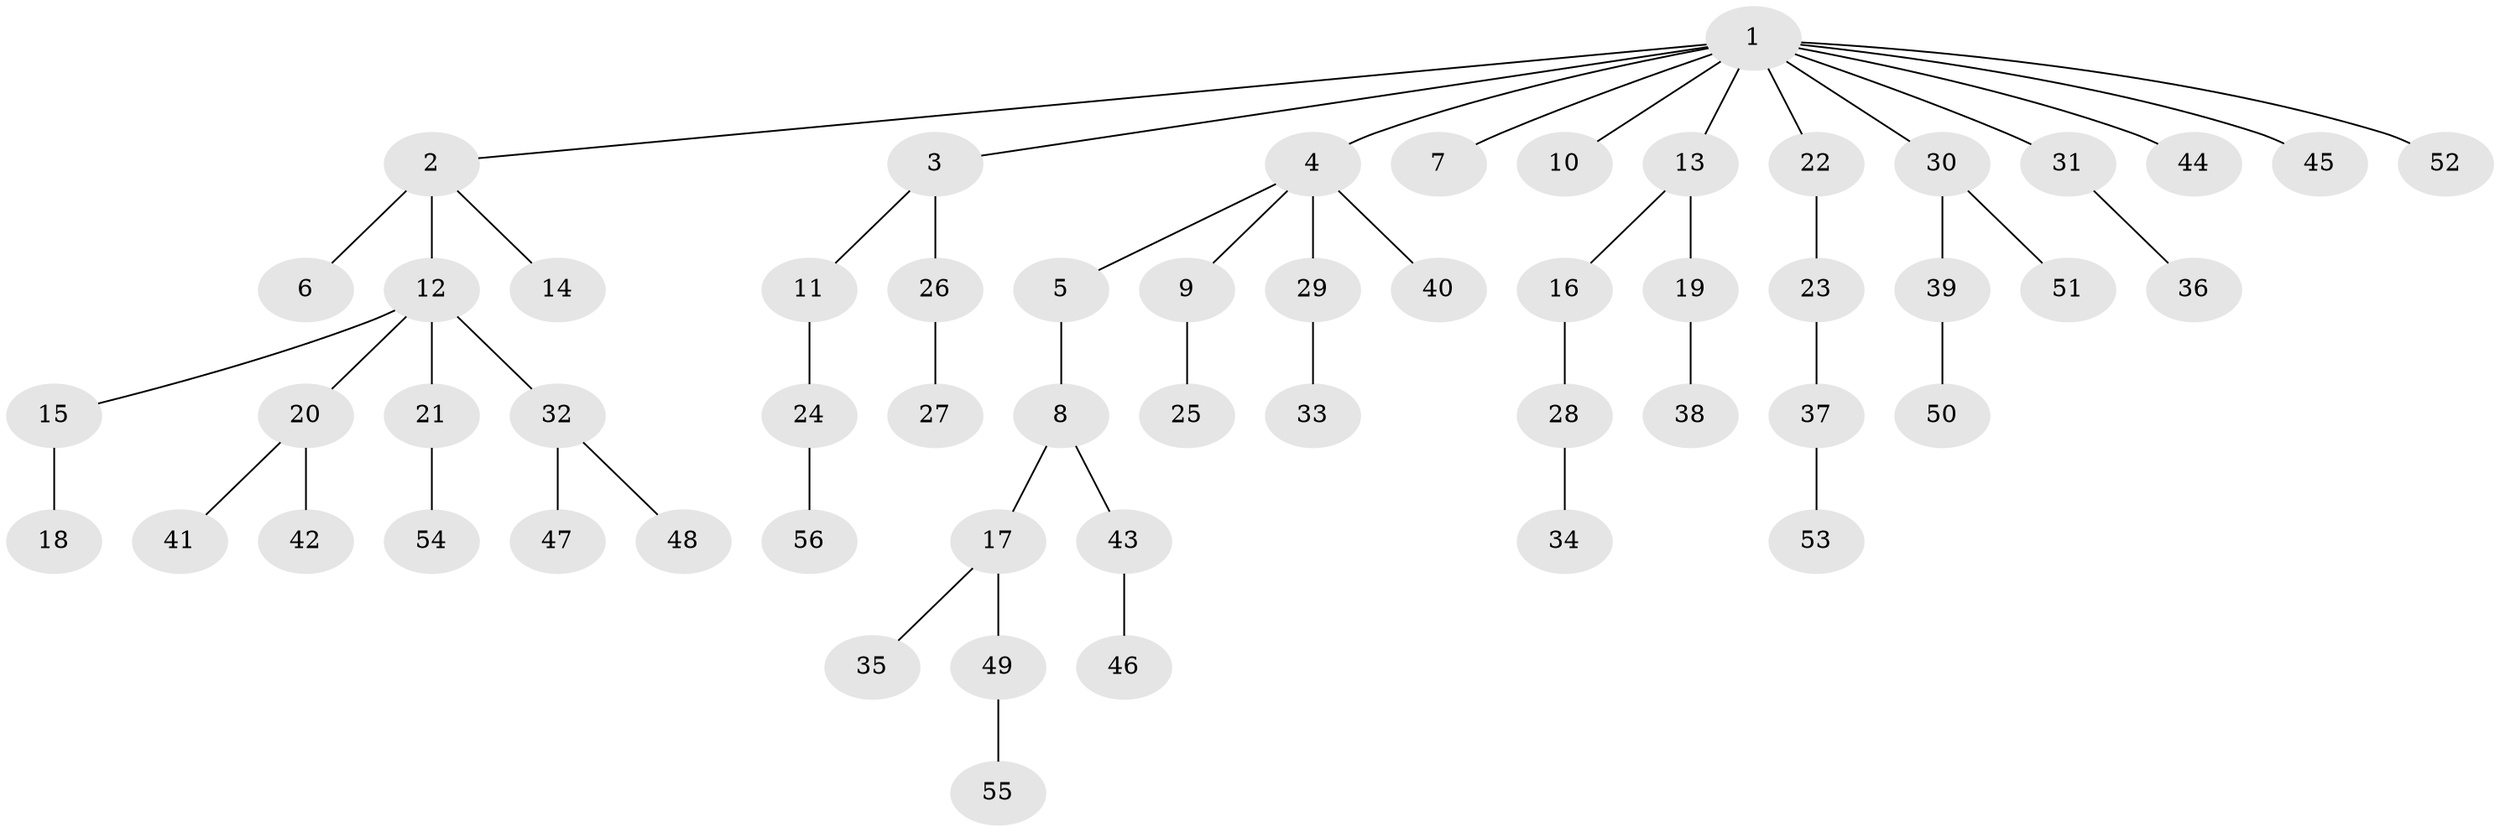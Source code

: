 // original degree distribution, {8: 0.009174311926605505, 4: 0.06422018348623854, 6: 0.01834862385321101, 3: 0.13761467889908258, 2: 0.24770642201834864, 5: 0.027522935779816515, 1: 0.4954128440366973}
// Generated by graph-tools (version 1.1) at 2025/36/03/09/25 02:36:30]
// undirected, 56 vertices, 55 edges
graph export_dot {
graph [start="1"]
  node [color=gray90,style=filled];
  1;
  2;
  3;
  4;
  5;
  6;
  7;
  8;
  9;
  10;
  11;
  12;
  13;
  14;
  15;
  16;
  17;
  18;
  19;
  20;
  21;
  22;
  23;
  24;
  25;
  26;
  27;
  28;
  29;
  30;
  31;
  32;
  33;
  34;
  35;
  36;
  37;
  38;
  39;
  40;
  41;
  42;
  43;
  44;
  45;
  46;
  47;
  48;
  49;
  50;
  51;
  52;
  53;
  54;
  55;
  56;
  1 -- 2 [weight=1.0];
  1 -- 3 [weight=1.0];
  1 -- 4 [weight=1.0];
  1 -- 7 [weight=1.0];
  1 -- 10 [weight=1.0];
  1 -- 13 [weight=1.0];
  1 -- 22 [weight=1.0];
  1 -- 30 [weight=1.0];
  1 -- 31 [weight=1.0];
  1 -- 44 [weight=1.0];
  1 -- 45 [weight=1.0];
  1 -- 52 [weight=1.0];
  2 -- 6 [weight=2.0];
  2 -- 12 [weight=1.0];
  2 -- 14 [weight=1.0];
  3 -- 11 [weight=1.0];
  3 -- 26 [weight=1.0];
  4 -- 5 [weight=1.0];
  4 -- 9 [weight=1.0];
  4 -- 29 [weight=1.0];
  4 -- 40 [weight=1.0];
  5 -- 8 [weight=1.0];
  8 -- 17 [weight=1.0];
  8 -- 43 [weight=1.0];
  9 -- 25 [weight=1.0];
  11 -- 24 [weight=1.0];
  12 -- 15 [weight=1.0];
  12 -- 20 [weight=1.0];
  12 -- 21 [weight=1.0];
  12 -- 32 [weight=1.0];
  13 -- 16 [weight=1.0];
  13 -- 19 [weight=2.0];
  15 -- 18 [weight=3.0];
  16 -- 28 [weight=1.0];
  17 -- 35 [weight=1.0];
  17 -- 49 [weight=1.0];
  19 -- 38 [weight=1.0];
  20 -- 41 [weight=1.0];
  20 -- 42 [weight=1.0];
  21 -- 54 [weight=2.0];
  22 -- 23 [weight=1.0];
  23 -- 37 [weight=1.0];
  24 -- 56 [weight=2.0];
  26 -- 27 [weight=1.0];
  28 -- 34 [weight=1.0];
  29 -- 33 [weight=2.0];
  30 -- 39 [weight=1.0];
  30 -- 51 [weight=1.0];
  31 -- 36 [weight=1.0];
  32 -- 47 [weight=1.0];
  32 -- 48 [weight=1.0];
  37 -- 53 [weight=1.0];
  39 -- 50 [weight=1.0];
  43 -- 46 [weight=1.0];
  49 -- 55 [weight=1.0];
}
